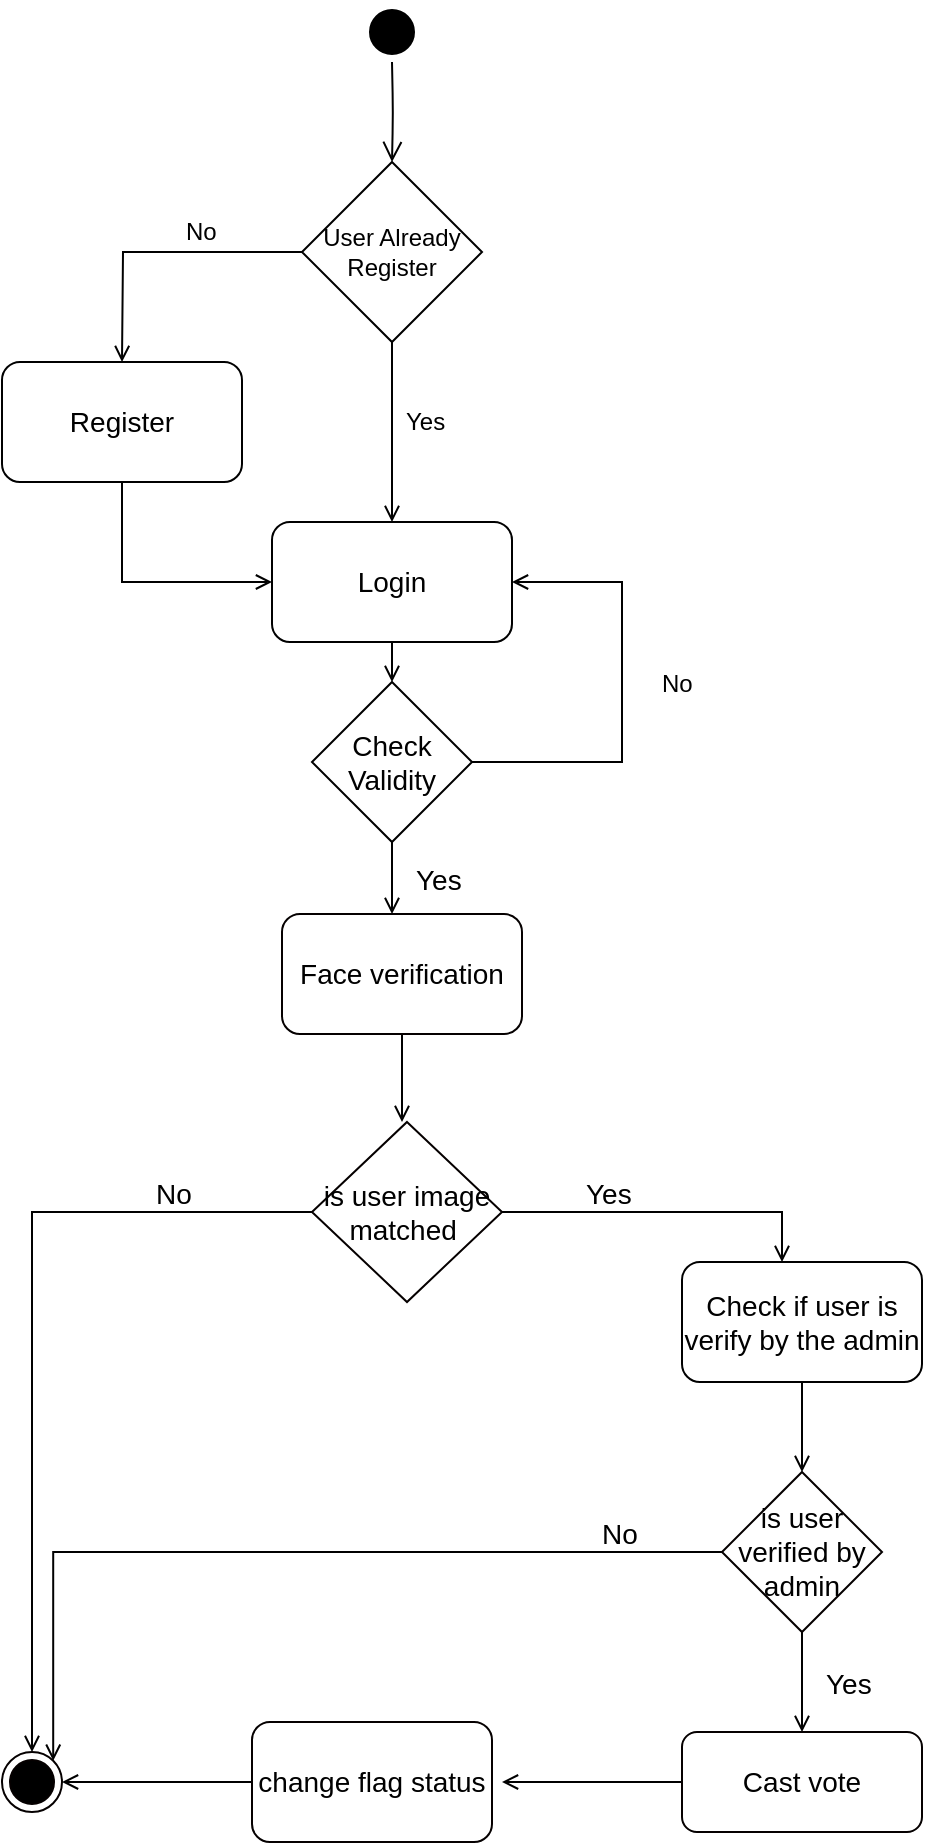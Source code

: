 <mxfile version="12.2.6" type="github" pages="1">
  <diagram id="cObP-x_dxX5QA_UYjFEu" name="Page-1">
    <mxGraphModel dx="1205" dy="1797" grid="1" gridSize="10" guides="1" tooltips="1" connect="1" arrows="1" fold="1" page="1" pageScale="1" pageWidth="827" pageHeight="1169" math="0" shadow="0">
      <root>
        <mxCell id="0"/>
        <mxCell id="1" parent="0"/>
        <mxCell id="-uQUidDujLCqrQAZlwCl-1" value="" style="ellipse;html=1;shape=startState;fillColor=#000000;strokeColor=#050000;" vertex="1" parent="1">
          <mxGeometry x="350" y="70" width="30" height="30" as="geometry"/>
        </mxCell>
        <mxCell id="-uQUidDujLCqrQAZlwCl-3" value="" style="ellipse;html=1;shape=endState;fillColor=#000000;strokeColor=#050000;" vertex="1" parent="1">
          <mxGeometry x="170" y="815" width="30" height="30" as="geometry"/>
        </mxCell>
        <mxCell id="-uQUidDujLCqrQAZlwCl-5" value="" style="edgeStyle=orthogonalEdgeStyle;html=1;verticalAlign=bottom;endArrow=open;endSize=8;strokeColor=#000000;fontSize=14;fontStyle=0;entryX=0.5;entryY=0;entryDx=0;entryDy=0;" edge="1" parent="1" target="-uQUidDujLCqrQAZlwCl-13">
          <mxGeometry relative="1" as="geometry">
            <mxPoint x="365" y="-10" as="targetPoint"/>
            <mxPoint x="365" y="-30" as="sourcePoint"/>
          </mxGeometry>
        </mxCell>
        <mxCell id="-uQUidDujLCqrQAZlwCl-6" style="edgeStyle=orthogonalEdgeStyle;rounded=0;orthogonalLoop=1;jettySize=auto;html=1;entryX=0;entryY=0.5;entryDx=0;entryDy=0;endArrow=open;endFill=0;" edge="1" parent="1" target="-uQUidDujLCqrQAZlwCl-8">
          <mxGeometry relative="1" as="geometry">
            <Array as="points">
              <mxPoint x="230" y="230"/>
            </Array>
            <mxPoint x="230" y="180" as="sourcePoint"/>
          </mxGeometry>
        </mxCell>
        <mxCell id="-uQUidDujLCqrQAZlwCl-7" style="edgeStyle=orthogonalEdgeStyle;rounded=0;orthogonalLoop=1;jettySize=auto;html=1;exitX=0.5;exitY=1;exitDx=0;exitDy=0;endArrow=open;endFill=0;strokeColor=#000000;fontSize=14;fontStyle=0" edge="1" parent="1" source="-uQUidDujLCqrQAZlwCl-8">
          <mxGeometry relative="1" as="geometry">
            <mxPoint x="365" y="280" as="targetPoint"/>
          </mxGeometry>
        </mxCell>
        <mxCell id="-uQUidDujLCqrQAZlwCl-8" value="&lt;span&gt;Login&lt;/span&gt;" style="rounded=1;whiteSpace=wrap;html=1;strokeColor=#000000;fontSize=14;fontStyle=0" vertex="1" parent="1">
          <mxGeometry x="305" y="200" width="120" height="60" as="geometry"/>
        </mxCell>
        <mxCell id="-uQUidDujLCqrQAZlwCl-9" style="edgeStyle=orthogonalEdgeStyle;rounded=0;orthogonalLoop=1;jettySize=auto;html=1;endArrow=open;endFill=0;strokeColor=#000000;fontSize=14;entryX=1;entryY=0.5;entryDx=0;entryDy=0;exitX=1;exitY=0.5;exitDx=0;exitDy=0;fontStyle=0" edge="1" parent="1" source="-uQUidDujLCqrQAZlwCl-10" target="-uQUidDujLCqrQAZlwCl-8">
          <mxGeometry relative="1" as="geometry">
            <mxPoint x="490" y="270" as="targetPoint"/>
            <Array as="points">
              <mxPoint x="480" y="320"/>
              <mxPoint x="480" y="230"/>
            </Array>
          </mxGeometry>
        </mxCell>
        <mxCell id="-uQUidDujLCqrQAZlwCl-10" value="Check Validity" style="rhombus;whiteSpace=wrap;html=1;strokeColor=#000000;fontSize=14;fontStyle=0" vertex="1" parent="1">
          <mxGeometry x="325" y="280" width="80" height="80" as="geometry"/>
        </mxCell>
        <mxCell id="-uQUidDujLCqrQAZlwCl-11" style="edgeStyle=orthogonalEdgeStyle;rounded=0;orthogonalLoop=1;jettySize=auto;html=1;entryX=0.5;entryY=0;entryDx=0;entryDy=0;endArrow=open;endFill=0;" edge="1" parent="1" source="-uQUidDujLCqrQAZlwCl-13">
          <mxGeometry relative="1" as="geometry">
            <mxPoint x="230" y="120" as="targetPoint"/>
          </mxGeometry>
        </mxCell>
        <mxCell id="-uQUidDujLCqrQAZlwCl-12" style="edgeStyle=orthogonalEdgeStyle;rounded=0;orthogonalLoop=1;jettySize=auto;html=1;entryX=0.5;entryY=0;entryDx=0;entryDy=0;endArrow=open;endFill=0;" edge="1" parent="1" source="-uQUidDujLCqrQAZlwCl-13" target="-uQUidDujLCqrQAZlwCl-8">
          <mxGeometry relative="1" as="geometry"/>
        </mxCell>
        <mxCell id="-uQUidDujLCqrQAZlwCl-13" value="User Already Register" style="rhombus;whiteSpace=wrap;html=1;" vertex="1" parent="1">
          <mxGeometry x="320" y="20" width="90" height="90" as="geometry"/>
        </mxCell>
        <mxCell id="-uQUidDujLCqrQAZlwCl-14" value="Yes" style="text;html=1;resizable=0;points=[];autosize=1;align=left;verticalAlign=top;spacingTop=-4;" vertex="1" parent="1">
          <mxGeometry x="370" y="140" width="30" height="20" as="geometry"/>
        </mxCell>
        <mxCell id="-uQUidDujLCqrQAZlwCl-15" value="No" style="text;html=1;resizable=0;points=[];autosize=1;align=left;verticalAlign=top;spacingTop=-4;" vertex="1" parent="1">
          <mxGeometry x="260" y="45" width="30" height="20" as="geometry"/>
        </mxCell>
        <mxCell id="-uQUidDujLCqrQAZlwCl-16" value="Register" style="rounded=1;whiteSpace=wrap;html=1;strokeColor=#000000;fontSize=14;fontStyle=0" vertex="1" parent="1">
          <mxGeometry x="170" y="120" width="120" height="60" as="geometry"/>
        </mxCell>
        <mxCell id="-uQUidDujLCqrQAZlwCl-17" value="" style="ellipse;html=1;shape=startState;fillColor=#000000;strokeColor=#000000;fontSize=14;fontStyle=0" vertex="1" parent="1">
          <mxGeometry x="350" y="-60" width="30" height="30" as="geometry"/>
        </mxCell>
        <mxCell id="-uQUidDujLCqrQAZlwCl-30" style="edgeStyle=orthogonalEdgeStyle;rounded=0;orthogonalLoop=1;jettySize=auto;html=1;fontSize=14;endArrow=open;endFill=0;" edge="1" parent="1" source="-uQUidDujLCqrQAZlwCl-19">
          <mxGeometry relative="1" as="geometry">
            <mxPoint x="370" y="500" as="targetPoint"/>
          </mxGeometry>
        </mxCell>
        <mxCell id="-uQUidDujLCqrQAZlwCl-26" value="No" style="text;html=1;resizable=0;points=[];autosize=1;align=left;verticalAlign=top;spacingTop=-4;" vertex="1" parent="1">
          <mxGeometry x="498" y="271" width="30" height="20" as="geometry"/>
        </mxCell>
        <mxCell id="-uQUidDujLCqrQAZlwCl-27" value="Yes" style="text;html=1;resizable=0;points=[];autosize=1;align=left;verticalAlign=top;spacingTop=-4;fontSize=14;" vertex="1" parent="1">
          <mxGeometry x="375" y="368" width="30" height="20" as="geometry"/>
        </mxCell>
        <mxCell id="-uQUidDujLCqrQAZlwCl-34" style="edgeStyle=orthogonalEdgeStyle;rounded=0;orthogonalLoop=1;jettySize=auto;html=1;entryX=1;entryY=0;entryDx=0;entryDy=0;endArrow=open;endFill=0;" edge="1" parent="1" source="-uQUidDujLCqrQAZlwCl-29" target="-uQUidDujLCqrQAZlwCl-3">
          <mxGeometry relative="1" as="geometry">
            <mxPoint x="520" y="790" as="targetPoint"/>
          </mxGeometry>
        </mxCell>
        <mxCell id="-uQUidDujLCqrQAZlwCl-43" style="edgeStyle=orthogonalEdgeStyle;rounded=0;orthogonalLoop=1;jettySize=auto;html=1;exitX=0.5;exitY=1;exitDx=0;exitDy=0;fontSize=14;endArrow=open;endFill=0;" edge="1" parent="1" source="-uQUidDujLCqrQAZlwCl-29" target="-uQUidDujLCqrQAZlwCl-35">
          <mxGeometry relative="1" as="geometry"/>
        </mxCell>
        <mxCell id="-uQUidDujLCqrQAZlwCl-29" value="is user verified by admin" style="rhombus;whiteSpace=wrap;html=1;strokeColor=#050000;fontSize=14;" vertex="1" parent="1">
          <mxGeometry x="530" y="675" width="80" height="80" as="geometry"/>
        </mxCell>
        <mxCell id="-uQUidDujLCqrQAZlwCl-32" style="edgeStyle=orthogonalEdgeStyle;rounded=0;orthogonalLoop=1;jettySize=auto;html=1;exitX=1;exitY=0.5;exitDx=0;exitDy=0;fontSize=14;endArrow=open;endFill=0;" edge="1" parent="1" source="-uQUidDujLCqrQAZlwCl-31">
          <mxGeometry relative="1" as="geometry">
            <mxPoint x="560" y="570" as="targetPoint"/>
            <Array as="points">
              <mxPoint x="560" y="545"/>
            </Array>
          </mxGeometry>
        </mxCell>
        <mxCell id="-uQUidDujLCqrQAZlwCl-33" style="edgeStyle=orthogonalEdgeStyle;rounded=0;orthogonalLoop=1;jettySize=auto;html=1;entryX=0.5;entryY=0;entryDx=0;entryDy=0;endArrow=open;endFill=0;" edge="1" parent="1" source="-uQUidDujLCqrQAZlwCl-31" target="-uQUidDujLCqrQAZlwCl-3">
          <mxGeometry relative="1" as="geometry">
            <mxPoint x="170" y="585" as="targetPoint"/>
          </mxGeometry>
        </mxCell>
        <mxCell id="-uQUidDujLCqrQAZlwCl-31" value="is user image matched&amp;nbsp;" style="rhombus;whiteSpace=wrap;html=1;strokeColor=#050000;fontSize=14;" vertex="1" parent="1">
          <mxGeometry x="325" y="500" width="95" height="90" as="geometry"/>
        </mxCell>
        <mxCell id="-uQUidDujLCqrQAZlwCl-44" style="edgeStyle=orthogonalEdgeStyle;rounded=0;orthogonalLoop=1;jettySize=auto;html=1;fontSize=14;endArrow=open;endFill=0;" edge="1" parent="1" source="-uQUidDujLCqrQAZlwCl-35">
          <mxGeometry relative="1" as="geometry">
            <mxPoint x="420" y="830" as="targetPoint"/>
          </mxGeometry>
        </mxCell>
        <mxCell id="-uQUidDujLCqrQAZlwCl-35" value="Cast vote" style="rounded=1;whiteSpace=wrap;html=1;strokeColor=#050000;fontSize=14;" vertex="1" parent="1">
          <mxGeometry x="510" y="805" width="120" height="50" as="geometry"/>
        </mxCell>
        <mxCell id="-uQUidDujLCqrQAZlwCl-45" style="edgeStyle=orthogonalEdgeStyle;rounded=0;orthogonalLoop=1;jettySize=auto;html=1;endArrow=open;endFill=0;" edge="1" parent="1" source="-uQUidDujLCqrQAZlwCl-36" target="-uQUidDujLCqrQAZlwCl-3">
          <mxGeometry relative="1" as="geometry"/>
        </mxCell>
        <mxCell id="-uQUidDujLCqrQAZlwCl-36" value="change flag status" style="rounded=1;whiteSpace=wrap;html=1;strokeColor=#050000;fontSize=14;" vertex="1" parent="1">
          <mxGeometry x="295" y="800" width="120" height="60" as="geometry"/>
        </mxCell>
        <mxCell id="-uQUidDujLCqrQAZlwCl-19" value="Face verification" style="rounded=1;whiteSpace=wrap;html=1;strokeColor=#050000;fontSize=14;" vertex="1" parent="1">
          <mxGeometry x="310" y="396" width="120" height="60" as="geometry"/>
        </mxCell>
        <mxCell id="-uQUidDujLCqrQAZlwCl-37" style="edgeStyle=orthogonalEdgeStyle;rounded=0;orthogonalLoop=1;jettySize=auto;html=1;fontSize=14;endArrow=open;endFill=0;" edge="1" parent="1" source="-uQUidDujLCqrQAZlwCl-10" target="-uQUidDujLCqrQAZlwCl-19">
          <mxGeometry relative="1" as="geometry">
            <mxPoint x="365" y="420" as="targetPoint"/>
            <mxPoint x="365" y="360" as="sourcePoint"/>
            <Array as="points">
              <mxPoint x="365" y="390"/>
              <mxPoint x="365" y="390"/>
            </Array>
          </mxGeometry>
        </mxCell>
        <mxCell id="-uQUidDujLCqrQAZlwCl-40" style="edgeStyle=orthogonalEdgeStyle;rounded=0;orthogonalLoop=1;jettySize=auto;html=1;exitX=0.5;exitY=1;exitDx=0;exitDy=0;entryX=0.5;entryY=0;entryDx=0;entryDy=0;fontSize=14;endArrow=open;endFill=0;" edge="1" parent="1" source="-uQUidDujLCqrQAZlwCl-39" target="-uQUidDujLCqrQAZlwCl-29">
          <mxGeometry relative="1" as="geometry"/>
        </mxCell>
        <mxCell id="-uQUidDujLCqrQAZlwCl-39" value="Check if user is verify by the admin" style="rounded=1;whiteSpace=wrap;html=1;strokeColor=#000000;fontSize=14;fontStyle=0" vertex="1" parent="1">
          <mxGeometry x="510" y="570" width="120" height="60" as="geometry"/>
        </mxCell>
        <mxCell id="-uQUidDujLCqrQAZlwCl-46" value="No" style="text;html=1;resizable=0;points=[];autosize=1;align=left;verticalAlign=top;spacingTop=-4;fontSize=14;" vertex="1" parent="1">
          <mxGeometry x="468" y="695" width="30" height="20" as="geometry"/>
        </mxCell>
        <mxCell id="-uQUidDujLCqrQAZlwCl-47" value="Yes" style="text;html=1;resizable=0;points=[];autosize=1;align=left;verticalAlign=top;spacingTop=-4;fontSize=14;" vertex="1" parent="1">
          <mxGeometry x="580" y="770" width="30" height="20" as="geometry"/>
        </mxCell>
        <mxCell id="-uQUidDujLCqrQAZlwCl-48" value="Yes" style="text;html=1;resizable=0;points=[];autosize=1;align=left;verticalAlign=top;spacingTop=-4;fontSize=14;" vertex="1" parent="1">
          <mxGeometry x="460" y="525" width="30" height="20" as="geometry"/>
        </mxCell>
        <mxCell id="-uQUidDujLCqrQAZlwCl-49" value="No" style="text;html=1;resizable=0;points=[];autosize=1;align=left;verticalAlign=top;spacingTop=-4;fontSize=14;" vertex="1" parent="1">
          <mxGeometry x="245" y="525" width="30" height="20" as="geometry"/>
        </mxCell>
      </root>
    </mxGraphModel>
  </diagram>
</mxfile>
